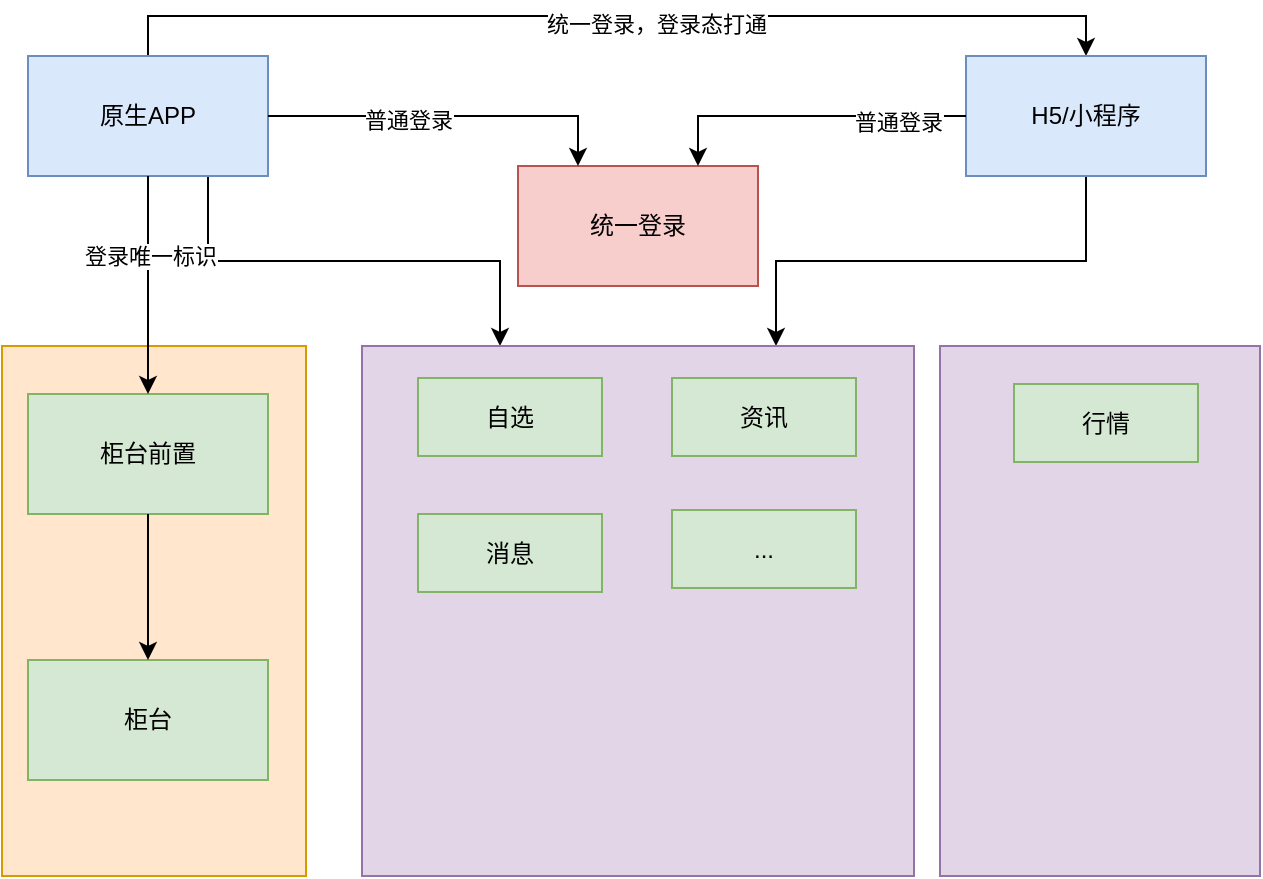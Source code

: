<mxfile version="14.7.6" type="github">
  <diagram id="X9E-beKe1SduU7O__Zo1" name="Page-1">
    <mxGraphModel dx="1422" dy="762" grid="0" gridSize="10" guides="1" tooltips="1" connect="1" arrows="1" fold="1" page="0" pageScale="1" pageWidth="827" pageHeight="1169" math="0" shadow="0">
      <root>
        <mxCell id="0" />
        <mxCell id="1" parent="0" />
        <mxCell id="JChcGqBiLUxeW3eqoY_Q-27" style="edgeStyle=orthogonalEdgeStyle;rounded=0;orthogonalLoop=1;jettySize=auto;html=1;exitX=0.5;exitY=0;exitDx=0;exitDy=0;entryX=0.5;entryY=0;entryDx=0;entryDy=0;" edge="1" parent="1" source="JChcGqBiLUxeW3eqoY_Q-3" target="JChcGqBiLUxeW3eqoY_Q-4">
          <mxGeometry relative="1" as="geometry" />
        </mxCell>
        <mxCell id="JChcGqBiLUxeW3eqoY_Q-28" value="统一登录，登录态打通" style="edgeLabel;html=1;align=center;verticalAlign=middle;resizable=0;points=[];" vertex="1" connectable="0" parent="JChcGqBiLUxeW3eqoY_Q-27">
          <mxGeometry x="0.077" y="-4" relative="1" as="geometry">
            <mxPoint as="offset" />
          </mxGeometry>
        </mxCell>
        <mxCell id="JChcGqBiLUxeW3eqoY_Q-32" style="edgeStyle=orthogonalEdgeStyle;rounded=0;orthogonalLoop=1;jettySize=auto;html=1;exitX=0.75;exitY=1;exitDx=0;exitDy=0;entryX=0.25;entryY=0;entryDx=0;entryDy=0;" edge="1" parent="1" source="JChcGqBiLUxeW3eqoY_Q-3" target="JChcGqBiLUxeW3eqoY_Q-17">
          <mxGeometry relative="1" as="geometry" />
        </mxCell>
        <mxCell id="JChcGqBiLUxeW3eqoY_Q-3" value="原生APP" style="rounded=0;whiteSpace=wrap;html=1;fillColor=#dae8fc;strokeColor=#6c8ebf;" vertex="1" parent="1">
          <mxGeometry x="381" y="139" width="120" height="60" as="geometry" />
        </mxCell>
        <mxCell id="JChcGqBiLUxeW3eqoY_Q-31" style="edgeStyle=orthogonalEdgeStyle;rounded=0;orthogonalLoop=1;jettySize=auto;html=1;exitX=0.5;exitY=1;exitDx=0;exitDy=0;entryX=0.75;entryY=0;entryDx=0;entryDy=0;" edge="1" parent="1" source="JChcGqBiLUxeW3eqoY_Q-4" target="JChcGqBiLUxeW3eqoY_Q-17">
          <mxGeometry relative="1" as="geometry" />
        </mxCell>
        <mxCell id="JChcGqBiLUxeW3eqoY_Q-4" value="H5/小程序" style="rounded=0;whiteSpace=wrap;html=1;fillColor=#dae8fc;strokeColor=#6c8ebf;" vertex="1" parent="1">
          <mxGeometry x="850" y="139" width="120" height="60" as="geometry" />
        </mxCell>
        <mxCell id="JChcGqBiLUxeW3eqoY_Q-16" value="" style="rounded=0;whiteSpace=wrap;html=1;fillColor=#ffe6cc;strokeColor=#d79b00;" vertex="1" parent="1">
          <mxGeometry x="368" y="284" width="152" height="265" as="geometry" />
        </mxCell>
        <mxCell id="JChcGqBiLUxeW3eqoY_Q-1" value="柜台前置" style="rounded=0;whiteSpace=wrap;html=1;fillColor=#d5e8d4;strokeColor=#82b366;" vertex="1" parent="1">
          <mxGeometry x="381" y="308" width="120" height="60" as="geometry" />
        </mxCell>
        <mxCell id="JChcGqBiLUxeW3eqoY_Q-2" value="柜台" style="rounded=0;whiteSpace=wrap;html=1;fillColor=#d5e8d4;strokeColor=#82b366;" vertex="1" parent="1">
          <mxGeometry x="381" y="441" width="120" height="60" as="geometry" />
        </mxCell>
        <mxCell id="JChcGqBiLUxeW3eqoY_Q-12" style="edgeStyle=orthogonalEdgeStyle;rounded=0;orthogonalLoop=1;jettySize=auto;html=1;exitX=0.5;exitY=1;exitDx=0;exitDy=0;" edge="1" parent="1" source="JChcGqBiLUxeW3eqoY_Q-3" target="JChcGqBiLUxeW3eqoY_Q-1">
          <mxGeometry relative="1" as="geometry" />
        </mxCell>
        <mxCell id="JChcGqBiLUxeW3eqoY_Q-14" value="登录唯一标识" style="edgeLabel;html=1;align=center;verticalAlign=middle;resizable=0;points=[];" vertex="1" connectable="0" parent="JChcGqBiLUxeW3eqoY_Q-12">
          <mxGeometry x="-0.266" y="1" relative="1" as="geometry">
            <mxPoint as="offset" />
          </mxGeometry>
        </mxCell>
        <mxCell id="JChcGqBiLUxeW3eqoY_Q-15" style="edgeStyle=orthogonalEdgeStyle;rounded=0;orthogonalLoop=1;jettySize=auto;html=1;exitX=0.5;exitY=1;exitDx=0;exitDy=0;" edge="1" parent="1" source="JChcGqBiLUxeW3eqoY_Q-1" target="JChcGqBiLUxeW3eqoY_Q-2">
          <mxGeometry relative="1" as="geometry" />
        </mxCell>
        <mxCell id="JChcGqBiLUxeW3eqoY_Q-17" value="" style="rounded=0;whiteSpace=wrap;html=1;fillColor=#e1d5e7;strokeColor=#9673a6;" vertex="1" parent="1">
          <mxGeometry x="548" y="284" width="276" height="265" as="geometry" />
        </mxCell>
        <mxCell id="JChcGqBiLUxeW3eqoY_Q-7" value="自选" style="rounded=0;whiteSpace=wrap;html=1;fillColor=#d5e8d4;strokeColor=#82b366;" vertex="1" parent="1">
          <mxGeometry x="576" y="300" width="92" height="39" as="geometry" />
        </mxCell>
        <mxCell id="JChcGqBiLUxeW3eqoY_Q-8" value="统一登录" style="rounded=0;whiteSpace=wrap;html=1;fillColor=#f8cecc;strokeColor=#b85450;" vertex="1" parent="1">
          <mxGeometry x="626" y="194" width="120" height="60" as="geometry" />
        </mxCell>
        <mxCell id="JChcGqBiLUxeW3eqoY_Q-19" style="edgeStyle=orthogonalEdgeStyle;rounded=0;orthogonalLoop=1;jettySize=auto;html=1;exitX=0;exitY=0.5;exitDx=0;exitDy=0;entryX=0.75;entryY=0;entryDx=0;entryDy=0;" edge="1" parent="1" source="JChcGqBiLUxeW3eqoY_Q-4" target="JChcGqBiLUxeW3eqoY_Q-8">
          <mxGeometry relative="1" as="geometry" />
        </mxCell>
        <mxCell id="JChcGqBiLUxeW3eqoY_Q-21" value="普通登录" style="edgeLabel;html=1;align=center;verticalAlign=middle;resizable=0;points=[];" vertex="1" connectable="0" parent="JChcGqBiLUxeW3eqoY_Q-19">
          <mxGeometry x="-0.563" y="3" relative="1" as="geometry">
            <mxPoint as="offset" />
          </mxGeometry>
        </mxCell>
        <mxCell id="JChcGqBiLUxeW3eqoY_Q-25" style="edgeStyle=orthogonalEdgeStyle;rounded=0;orthogonalLoop=1;jettySize=auto;html=1;exitX=1;exitY=0.5;exitDx=0;exitDy=0;entryX=0.25;entryY=0;entryDx=0;entryDy=0;" edge="1" parent="1" source="JChcGqBiLUxeW3eqoY_Q-3" target="JChcGqBiLUxeW3eqoY_Q-8">
          <mxGeometry relative="1" as="geometry" />
        </mxCell>
        <mxCell id="JChcGqBiLUxeW3eqoY_Q-26" value="普通登录" style="edgeLabel;html=1;align=center;verticalAlign=middle;resizable=0;points=[];" vertex="1" connectable="0" parent="JChcGqBiLUxeW3eqoY_Q-25">
          <mxGeometry x="-0.227" y="-2" relative="1" as="geometry">
            <mxPoint as="offset" />
          </mxGeometry>
        </mxCell>
        <mxCell id="JChcGqBiLUxeW3eqoY_Q-36" value="资讯" style="rounded=0;whiteSpace=wrap;html=1;fillColor=#d5e8d4;strokeColor=#82b366;" vertex="1" parent="1">
          <mxGeometry x="703" y="300" width="92" height="39" as="geometry" />
        </mxCell>
        <mxCell id="JChcGqBiLUxeW3eqoY_Q-37" value="消息" style="rounded=0;whiteSpace=wrap;html=1;fillColor=#d5e8d4;strokeColor=#82b366;" vertex="1" parent="1">
          <mxGeometry x="576" y="368" width="92" height="39" as="geometry" />
        </mxCell>
        <mxCell id="JChcGqBiLUxeW3eqoY_Q-38" value="..." style="rounded=0;whiteSpace=wrap;html=1;fillColor=#d5e8d4;strokeColor=#82b366;" vertex="1" parent="1">
          <mxGeometry x="703" y="366" width="92" height="39" as="geometry" />
        </mxCell>
        <mxCell id="JChcGqBiLUxeW3eqoY_Q-39" value="" style="rounded=0;whiteSpace=wrap;html=1;fillColor=#e1d5e7;strokeColor=#9673a6;" vertex="1" parent="1">
          <mxGeometry x="837" y="284" width="160" height="265" as="geometry" />
        </mxCell>
        <mxCell id="JChcGqBiLUxeW3eqoY_Q-40" value="行情" style="rounded=0;whiteSpace=wrap;html=1;fillColor=#d5e8d4;strokeColor=#82b366;" vertex="1" parent="1">
          <mxGeometry x="874" y="303" width="92" height="39" as="geometry" />
        </mxCell>
      </root>
    </mxGraphModel>
  </diagram>
</mxfile>
